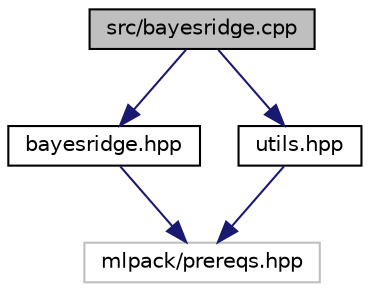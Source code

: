 digraph "src/bayesridge.cpp"
{
  edge [fontname="Helvetica",fontsize="10",labelfontname="Helvetica",labelfontsize="10"];
  node [fontname="Helvetica",fontsize="10",shape=record];
  Node0 [label="src/bayesridge.cpp",height=0.2,width=0.4,color="black", fillcolor="grey75", style="filled", fontcolor="black"];
  Node0 -> Node1 [color="midnightblue",fontsize="10",style="solid"];
  Node1 [label="bayesridge.hpp",height=0.2,width=0.4,color="black", fillcolor="white", style="filled",URL="$bayesridge_8hpp.html"];
  Node1 -> Node2 [color="midnightblue",fontsize="10",style="solid"];
  Node2 [label="mlpack/prereqs.hpp",height=0.2,width=0.4,color="grey75", fillcolor="white", style="filled"];
  Node0 -> Node3 [color="midnightblue",fontsize="10",style="solid"];
  Node3 [label="utils.hpp",height=0.2,width=0.4,color="black", fillcolor="white", style="filled",URL="$utils_8hpp.html"];
  Node3 -> Node2 [color="midnightblue",fontsize="10",style="solid"];
}
